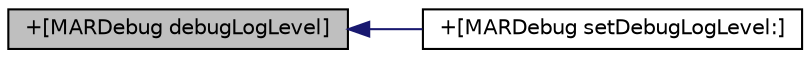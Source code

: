 digraph "+[MARDebug debugLogLevel]"
{
  edge [fontname="Helvetica",fontsize="10",labelfontname="Helvetica",labelfontsize="10"];
  node [fontname="Helvetica",fontsize="10",shape=record];
  rankdir="LR";
  Node1 [label="+[MARDebug debugLogLevel]",height=0.2,width=0.4,color="black", fillcolor="grey75", style="filled", fontcolor="black"];
  Node1 -> Node2 [dir="back",color="midnightblue",fontsize="10",style="solid",fontname="Helvetica"];
  Node2 [label="+[MARDebug setDebugLogLevel:]",height=0.2,width=0.4,color="black", fillcolor="white", style="filled",URL="$interface_m_a_r_debug.html#ae31f16a973ddd511bd5edce76a39ee6f"];
}
